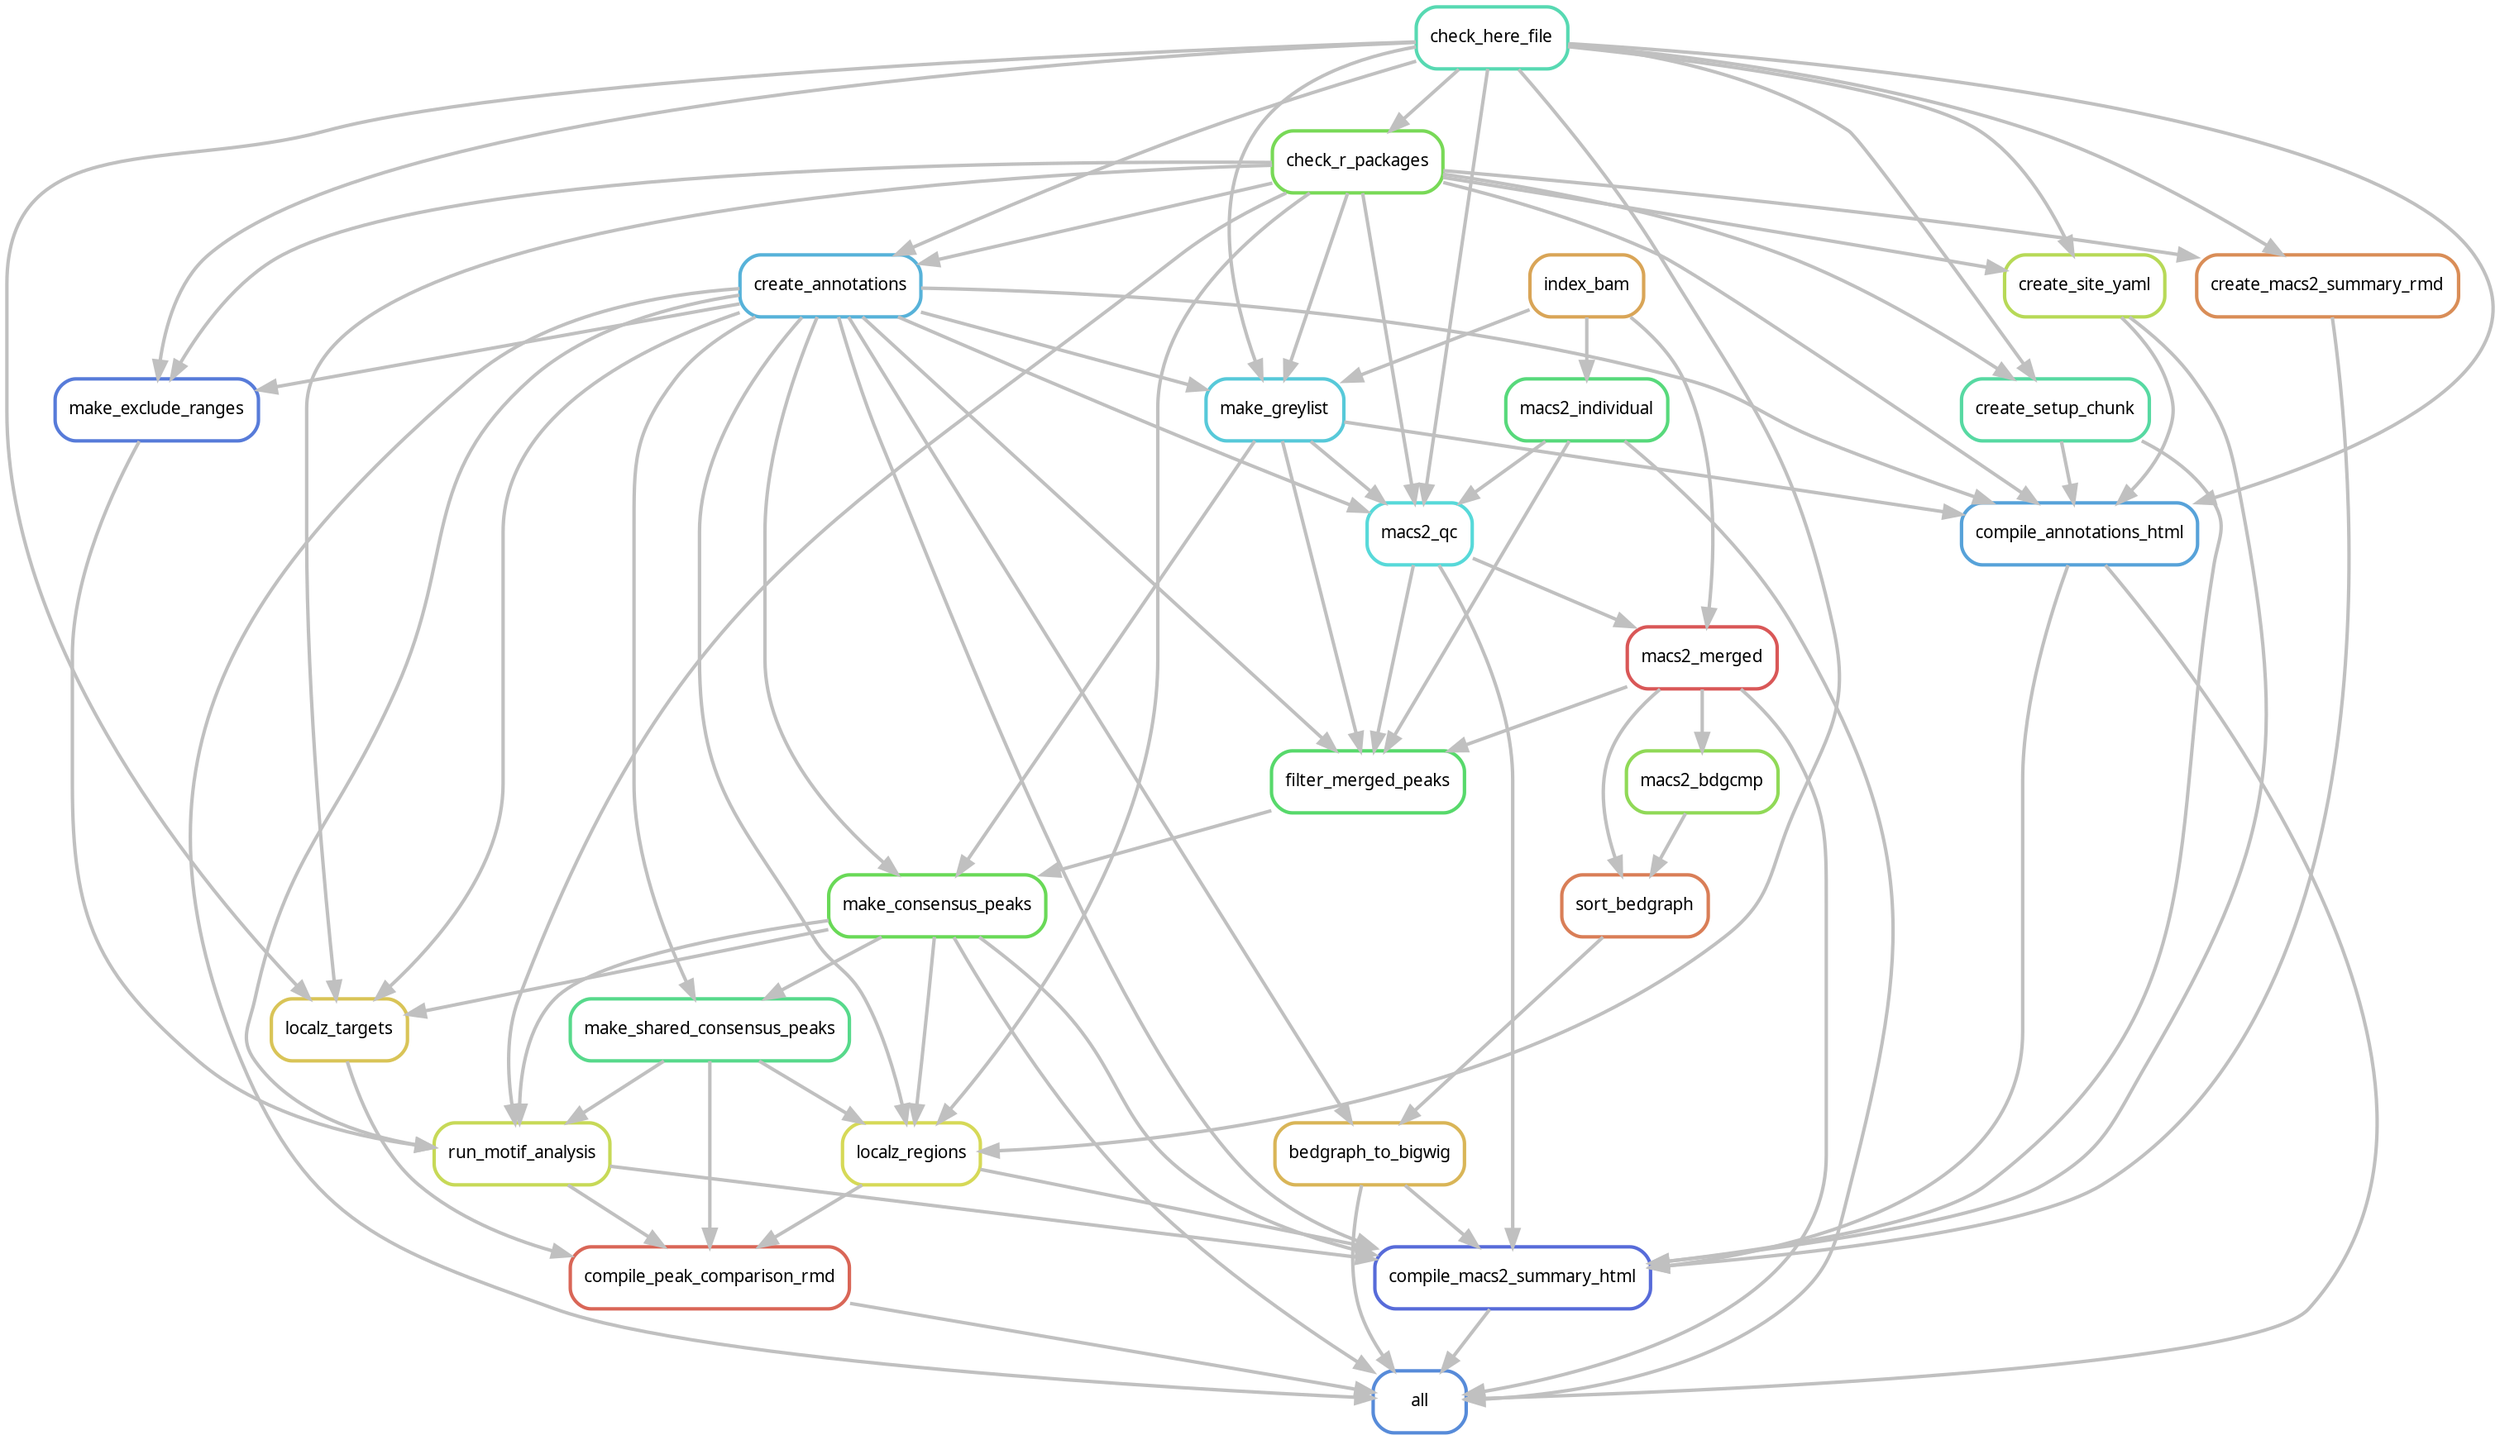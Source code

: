 digraph snakemake_dag {
    graph[bgcolor=white, margin=0];
    node[shape=box, style=rounded, fontname=sans,                 fontsize=10, penwidth=2];
    edge[penwidth=2, color=grey];
	0[label = "all", color = "0.60 0.6 0.85", style="rounded"];
	1[label = "compile_annotations_html", color = "0.57 0.6 0.85", style="rounded"];
	2[label = "check_here_file", color = "0.45 0.6 0.85", style="rounded"];
	3[label = "check_r_packages", color = "0.29 0.6 0.85", style="rounded"];
	4[label = "index_bam", color = "0.10 0.6 0.85", style="rounded"];
	5[label = "make_greylist", color = "0.52 0.6 0.85", style="rounded"];
	6[label = "create_annotations", color = "0.55 0.6 0.85", style="rounded"];
	7[label = "create_setup_chunk", color = "0.43 0.6 0.85", style="rounded"];
	8[label = "create_site_yaml", color = "0.21 0.6 0.85", style="rounded"];
	9[label = "compile_macs2_summary_html", color = "0.64 0.6 0.85", style="rounded"];
	10[label = "bedgraph_to_bigwig", color = "0.12 0.6 0.85", style="rounded"];
	11[label = "sort_bedgraph", color = "0.05 0.6 0.85", style="rounded"];
	12[label = "macs2_merged", color = "0.00 0.6 0.85", style="rounded"];
	13[label = "macs2_qc", color = "0.50 0.6 0.85", style="rounded"];
	14[label = "macs2_individual", color = "0.38 0.6 0.85", style="rounded"];
	15[label = "make_consensus_peaks", color = "0.31 0.6 0.85", style="rounded"];
	16[label = "filter_merged_peaks", color = "0.36 0.6 0.85", style="rounded"];
	17[label = "localz_regions", color = "0.17 0.6 0.85", style="rounded"];
	18[label = "run_motif_analysis", color = "0.19 0.6 0.85", style="rounded"];
	19[label = "make_exclude_ranges", color = "0.62 0.6 0.85", style="rounded"];
	20[label = "create_macs2_summary_rmd", color = "0.07 0.6 0.85", style="rounded"];
	21[label = "compile_peak_comparison_rmd", color = "0.02 0.6 0.85", style="rounded"];
	22[label = "make_shared_consensus_peaks", color = "0.40 0.6 0.85", style="rounded"];
	23[label = "localz_targets", color = "0.14 0.6 0.85", style="rounded"];
	24[label = "macs2_bdgcmp", color = "0.26 0.6 0.85", style="rounded"];
	15 -> 0
	12 -> 0
	21 -> 0
	1 -> 0
	6 -> 0
	9 -> 0
	10 -> 0
	14 -> 0
	3 -> 1
	8 -> 1
	7 -> 1
	2 -> 1
	6 -> 1
	5 -> 1
	2 -> 3
	4 -> 5
	3 -> 5
	2 -> 5
	6 -> 5
	3 -> 6
	2 -> 6
	3 -> 7
	2 -> 7
	3 -> 8
	2 -> 8
	18 -> 9
	15 -> 9
	8 -> 9
	7 -> 9
	1 -> 9
	13 -> 9
	6 -> 9
	20 -> 9
	10 -> 9
	17 -> 9
	11 -> 10
	6 -> 10
	12 -> 11
	24 -> 11
	4 -> 12
	13 -> 12
	3 -> 13
	2 -> 13
	6 -> 13
	5 -> 13
	14 -> 13
	4 -> 14
	5 -> 15
	6 -> 15
	16 -> 15
	12 -> 16
	13 -> 16
	5 -> 16
	6 -> 16
	14 -> 16
	3 -> 17
	22 -> 17
	15 -> 17
	2 -> 17
	6 -> 17
	3 -> 18
	22 -> 18
	15 -> 18
	6 -> 18
	19 -> 18
	3 -> 19
	2 -> 19
	6 -> 19
	3 -> 20
	2 -> 20
	18 -> 21
	22 -> 21
	23 -> 21
	17 -> 21
	15 -> 22
	6 -> 22
	3 -> 23
	2 -> 23
	15 -> 23
	6 -> 23
	12 -> 24
}            
